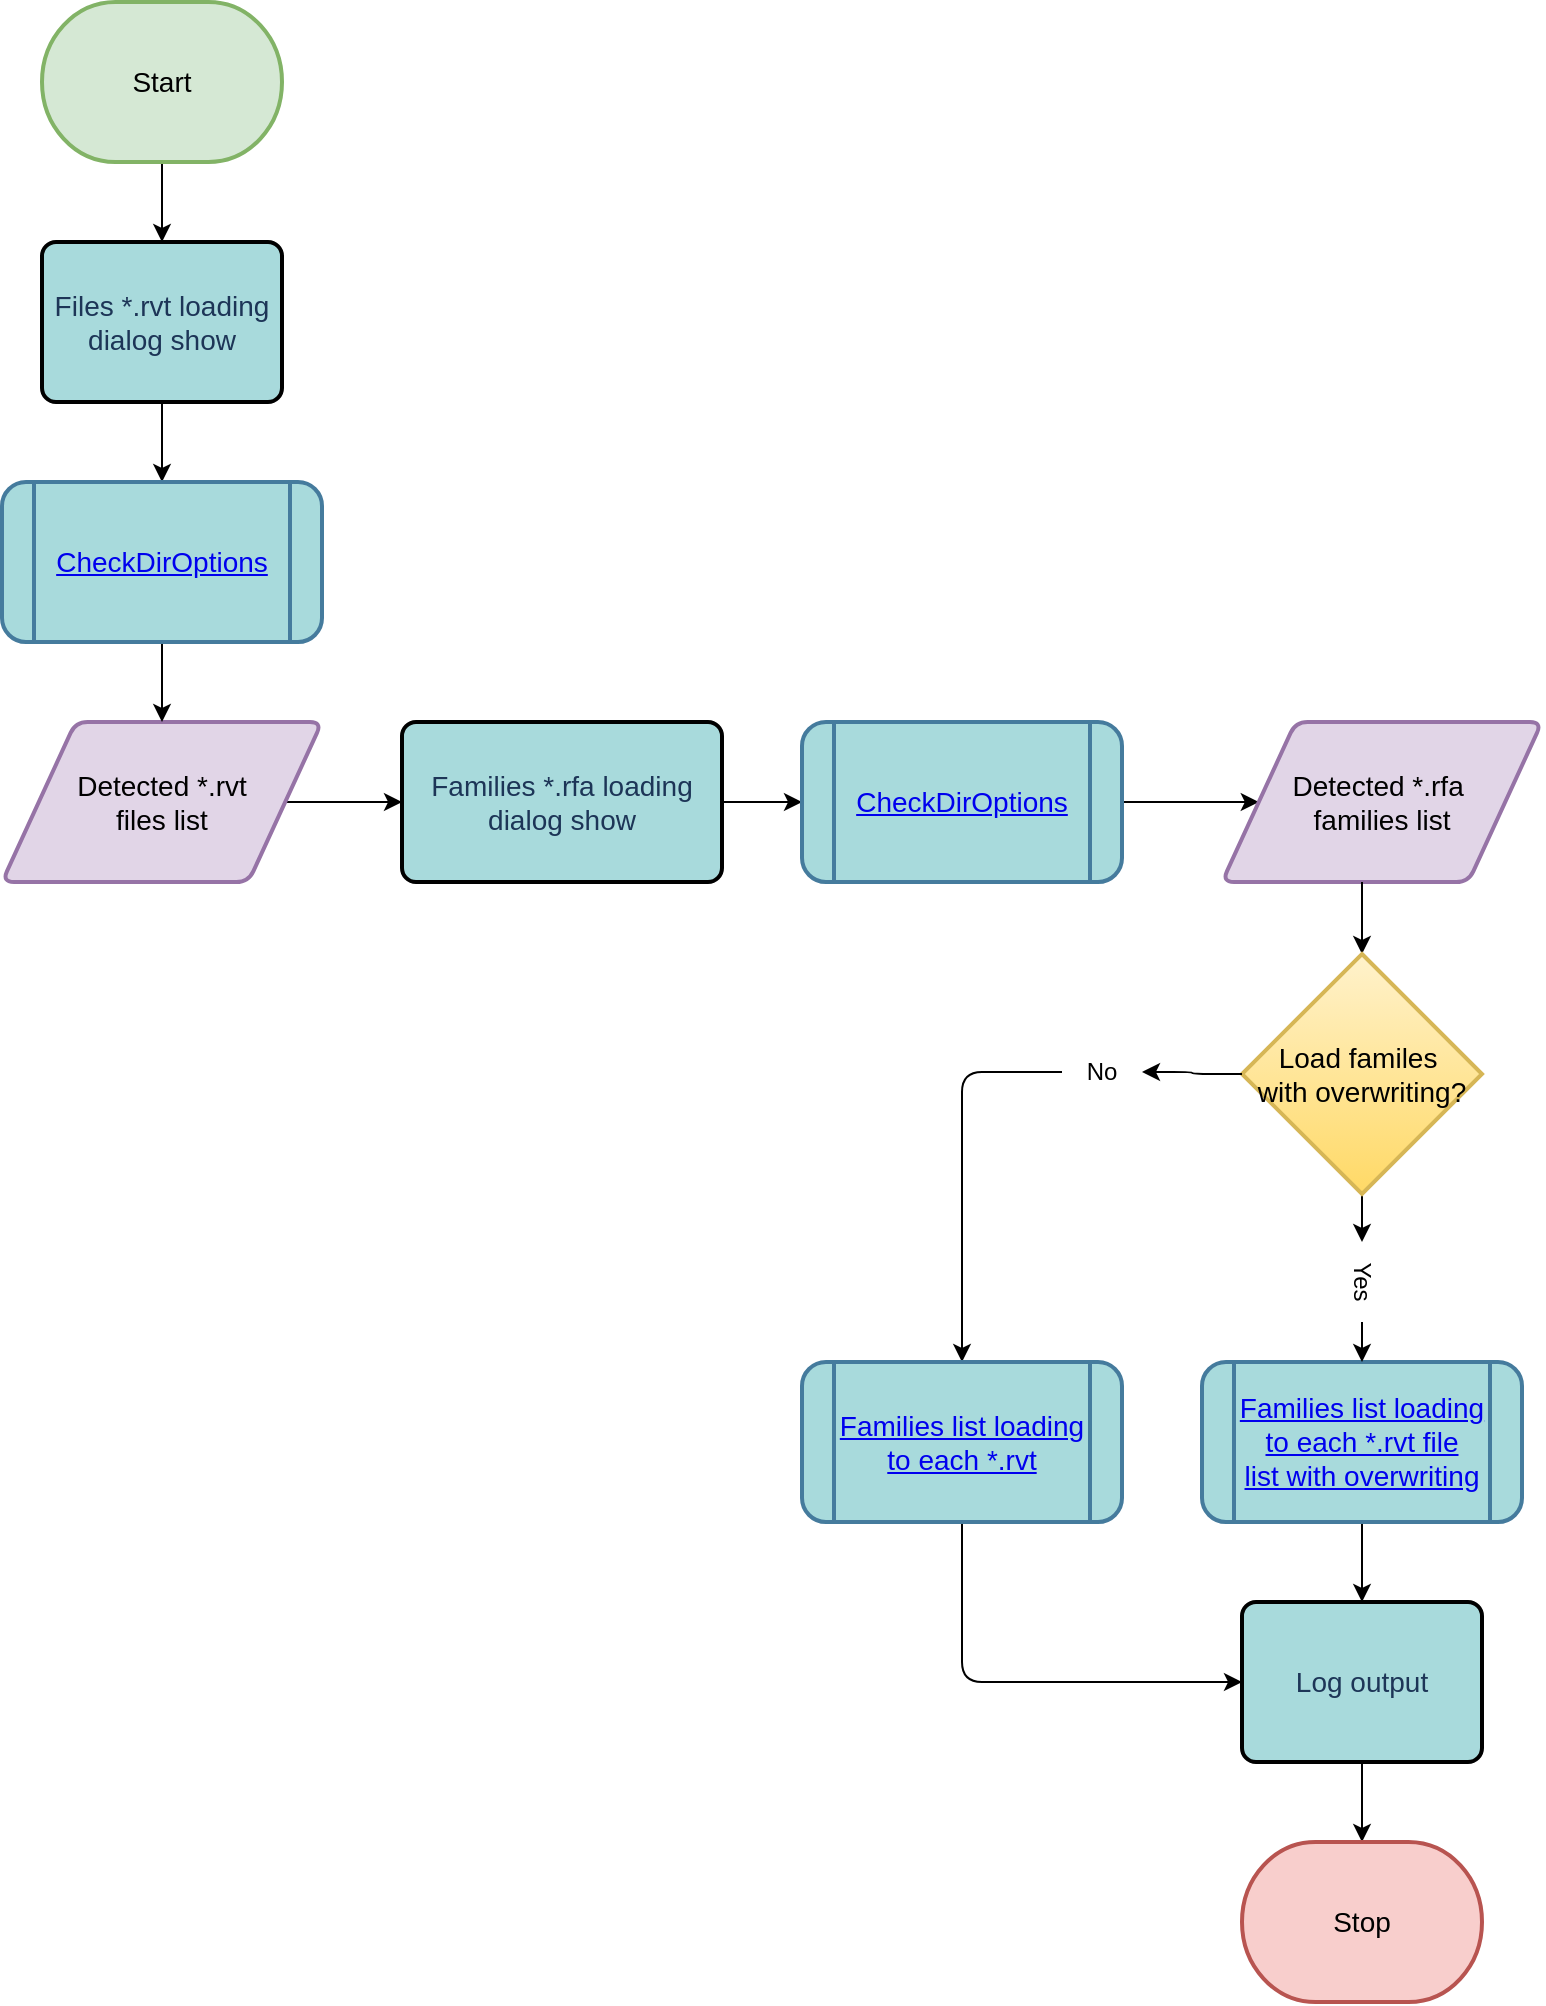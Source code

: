 <mxfile version="14.4.3" type="device" pages="4"><diagram id="sY2MeQAXjZEnWTrmGnyv" name="Main"><mxGraphModel dx="2062" dy="1183" grid="1" gridSize="10" guides="1" tooltips="1" connect="1" arrows="1" fold="1" page="1" pageScale="1" pageWidth="827" pageHeight="1169" math="0" shadow="0"><root><mxCell id="jZx7n9jJyo9aCvmUizNF-0"/><mxCell id="jZx7n9jJyo9aCvmUizNF-1" parent="jZx7n9jJyo9aCvmUizNF-0"/><mxCell id="V4LFySc0LygXo9UOKtgc-7" style="edgeStyle=orthogonalEdgeStyle;curved=0;rounded=1;sketch=0;orthogonalLoop=1;jettySize=auto;html=1;entryX=0.5;entryY=0;entryDx=0;entryDy=0;" edge="1" parent="jZx7n9jJyo9aCvmUizNF-1" source="iTL51wD8viKilLhP3iqO-0" target="V4LFySc0LygXo9UOKtgc-6"><mxGeometry relative="1" as="geometry"/></mxCell><mxCell id="iTL51wD8viKilLhP3iqO-0" value="&lt;span style=&quot;color: rgb(0, 0, 0); font-size: 14px;&quot;&gt;Start&lt;/span&gt;" style="strokeWidth=2;html=1;shape=mxgraph.flowchart.terminator;whiteSpace=wrap;rounded=1;fillColor=#d5e8d4;fontSize=14;strokeColor=#82b366;" vertex="1" parent="jZx7n9jJyo9aCvmUizNF-1"><mxGeometry x="60" y="40" width="120" height="80" as="geometry"/></mxCell><mxCell id="V4LFySc0LygXo9UOKtgc-5" style="edgeStyle=orthogonalEdgeStyle;curved=0;rounded=1;sketch=0;orthogonalLoop=1;jettySize=auto;html=1;entryX=0;entryY=0.5;entryDx=0;entryDy=0;" edge="1" parent="jZx7n9jJyo9aCvmUizNF-1" source="V4LFySc0LygXo9UOKtgc-0" target="V4LFySc0LygXo9UOKtgc-4"><mxGeometry relative="1" as="geometry"/></mxCell><mxCell id="V4LFySc0LygXo9UOKtgc-0" value="&lt;font style=&quot;font-size: 14px&quot;&gt;Detected *.rvt &lt;br&gt;files list&lt;/font&gt;" style="shape=parallelogram;html=1;strokeWidth=2;perimeter=parallelogramPerimeter;whiteSpace=wrap;rounded=1;arcSize=12;size=0.23;sketch=0;fillColor=#e1d5e7;strokeColor=#9673a6;" vertex="1" parent="jZx7n9jJyo9aCvmUizNF-1"><mxGeometry x="40" y="400" width="160" height="80" as="geometry"/></mxCell><mxCell id="whR9uqAF9SG4xVTtjj_v-3" style="edgeStyle=orthogonalEdgeStyle;curved=0;rounded=1;sketch=0;orthogonalLoop=1;jettySize=auto;html=1;" edge="1" parent="jZx7n9jJyo9aCvmUizNF-1" source="V4LFySc0LygXo9UOKtgc-4" target="whR9uqAF9SG4xVTtjj_v-2"><mxGeometry relative="1" as="geometry"/></mxCell><mxCell id="V4LFySc0LygXo9UOKtgc-4" value="Families *.rfa loading dialog show" style="rounded=1;whiteSpace=wrap;html=1;absoluteArcSize=1;arcSize=14;strokeWidth=2;fillColor=#A8DADC;fontSize=14;fontColor=#1D3557;" vertex="1" parent="jZx7n9jJyo9aCvmUizNF-1"><mxGeometry x="240" y="400" width="160" height="80" as="geometry"/></mxCell><mxCell id="whR9uqAF9SG4xVTtjj_v-1" style="edgeStyle=orthogonalEdgeStyle;curved=0;rounded=1;sketch=0;orthogonalLoop=1;jettySize=auto;html=1;entryX=0.5;entryY=0;entryDx=0;entryDy=0;" edge="1" parent="jZx7n9jJyo9aCvmUizNF-1" source="V4LFySc0LygXo9UOKtgc-6" target="JPe_Yz9M-wpSnEGhbfhy-0"><mxGeometry relative="1" as="geometry"/></mxCell><mxCell id="V4LFySc0LygXo9UOKtgc-6" value="Files *.rvt loading dialog show" style="rounded=1;whiteSpace=wrap;html=1;absoluteArcSize=1;arcSize=14;strokeWidth=2;fillColor=#A8DADC;fontSize=14;fontColor=#1D3557;" vertex="1" parent="jZx7n9jJyo9aCvmUizNF-1"><mxGeometry x="60" y="160" width="120" height="80" as="geometry"/></mxCell><mxCell id="whR9uqAF9SG4xVTtjj_v-0" style="edgeStyle=orthogonalEdgeStyle;curved=0;rounded=1;sketch=0;orthogonalLoop=1;jettySize=auto;html=1;entryX=0.5;entryY=0;entryDx=0;entryDy=0;" edge="1" parent="jZx7n9jJyo9aCvmUizNF-1" source="JPe_Yz9M-wpSnEGhbfhy-0" target="V4LFySc0LygXo9UOKtgc-0"><mxGeometry relative="1" as="geometry"><mxPoint x="540" y="80" as="targetPoint"/></mxGeometry></mxCell><UserObject label="&lt;font color=&quot;#000000&quot;&gt;&lt;span style=&quot;font-size: 14px&quot;&gt;&lt;a href=&quot;data:page/id,voR2gETvoJ9bcuBpKMLL&quot;&gt;CheckDirOptions&lt;/a&gt;&lt;/span&gt;&lt;br&gt;&lt;/font&gt;" id="JPe_Yz9M-wpSnEGhbfhy-0"><mxCell style="shape=process;whiteSpace=wrap;html=1;backgroundOutline=1;rounded=1;sketch=0;strokeColor=#457B9D;fillColor=#A8DADC;fontColor=#1D3557;strokeWidth=2;dropTarget=0;" vertex="1" parent="jZx7n9jJyo9aCvmUizNF-1"><mxGeometry x="40" y="280" width="160" height="80" as="geometry"/></mxCell></UserObject><mxCell id="YuR8tmBQNrzpwSmlPbEp-2" style="edgeStyle=orthogonalEdgeStyle;curved=0;rounded=1;sketch=0;orthogonalLoop=1;jettySize=auto;html=1;startArrow=none;startFill=0;endArrow=classic;endFill=1;" edge="1" parent="jZx7n9jJyo9aCvmUizNF-1" source="whR9uqAF9SG4xVTtjj_v-2" target="whR9uqAF9SG4xVTtjj_v-4"><mxGeometry relative="1" as="geometry"/></mxCell><UserObject label="&lt;font color=&quot;#000000&quot;&gt;&lt;span style=&quot;font-size: 14px&quot;&gt;&lt;a href=&quot;null&quot;&gt;CheckDirOptions&lt;/a&gt;&lt;/span&gt;&lt;br&gt;&lt;/font&gt;" id="whR9uqAF9SG4xVTtjj_v-2"><mxCell style="shape=process;whiteSpace=wrap;html=1;backgroundOutline=1;rounded=1;sketch=0;strokeColor=#457B9D;fillColor=#A8DADC;fontColor=#1D3557;strokeWidth=2;dropTarget=0;" vertex="1" parent="jZx7n9jJyo9aCvmUizNF-1"><mxGeometry x="440" y="400" width="160" height="80" as="geometry"/></mxCell></UserObject><mxCell id="whR9uqAF9SG4xVTtjj_v-4" value="&lt;font style=&quot;font-size: 14px&quot;&gt;Detected *.rfa&amp;nbsp;&lt;br&gt;families list&lt;/font&gt;" style="shape=parallelogram;html=1;strokeWidth=2;perimeter=parallelogramPerimeter;whiteSpace=wrap;rounded=1;arcSize=12;size=0.23;sketch=0;fillColor=#e1d5e7;strokeColor=#9673a6;" vertex="1" parent="jZx7n9jJyo9aCvmUizNF-1"><mxGeometry x="650" y="400" width="160" height="80" as="geometry"/></mxCell><mxCell id="YuR8tmBQNrzpwSmlPbEp-4" style="edgeStyle=orthogonalEdgeStyle;curved=0;rounded=1;sketch=0;orthogonalLoop=1;jettySize=auto;html=1;startArrow=none;startFill=0;endArrow=classic;endFill=1;" edge="1" parent="jZx7n9jJyo9aCvmUizNF-1" source="vtVkhFnnI3GxU6o9aJ6A-0" target="S0HIsSznIdCGETO7Krrx-0"><mxGeometry relative="1" as="geometry"/></mxCell><UserObject label="&lt;font color=&quot;#000000&quot;&gt;&lt;span style=&quot;font-size: 14px&quot;&gt;&lt;a href=&quot;data:page/id,d-kziBDKN950U5fJRBu3&quot;&gt;Families list loading to each *.rvt file list&amp;nbsp;with overwriting&lt;/a&gt;&lt;/span&gt;&lt;br&gt;&lt;/font&gt;" id="vtVkhFnnI3GxU6o9aJ6A-0"><mxCell style="shape=process;whiteSpace=wrap;html=1;backgroundOutline=1;rounded=1;sketch=0;strokeColor=#457B9D;fillColor=#A8DADC;fontColor=#1D3557;strokeWidth=2;dropTarget=0;" vertex="1" parent="jZx7n9jJyo9aCvmUizNF-1"><mxGeometry x="640" y="720" width="160" height="80" as="geometry"/></mxCell></UserObject><mxCell id="YuR8tmBQNrzpwSmlPbEp-5" style="edgeStyle=orthogonalEdgeStyle;curved=0;rounded=1;sketch=0;orthogonalLoop=1;jettySize=auto;html=1;entryX=0.5;entryY=0;entryDx=0;entryDy=0;entryPerimeter=0;startArrow=none;startFill=0;endArrow=classic;endFill=1;" edge="1" parent="jZx7n9jJyo9aCvmUizNF-1" source="S0HIsSznIdCGETO7Krrx-0" target="YuR8tmBQNrzpwSmlPbEp-0"><mxGeometry relative="1" as="geometry"/></mxCell><mxCell id="S0HIsSznIdCGETO7Krrx-0" value="Log output" style="rounded=1;whiteSpace=wrap;html=1;absoluteArcSize=1;arcSize=14;strokeWidth=2;fillColor=#A8DADC;fontSize=14;fontColor=#1D3557;" vertex="1" parent="jZx7n9jJyo9aCvmUizNF-1"><mxGeometry x="660" y="840" width="120" height="80" as="geometry"/></mxCell><mxCell id="YuR8tmBQNrzpwSmlPbEp-0" value="&lt;span style=&quot;color: rgb(0, 0, 0); font-size: 14px;&quot;&gt;Stop&lt;/span&gt;" style="strokeWidth=2;html=1;shape=mxgraph.flowchart.terminator;whiteSpace=wrap;rounded=1;fillColor=#f8cecc;fontSize=14;strokeColor=#b85450;" vertex="1" parent="jZx7n9jJyo9aCvmUizNF-1"><mxGeometry x="660" y="960" width="120" height="80" as="geometry"/></mxCell><mxCell id="z5o0RK0tV4lpUQ8MYQmJ-0" style="edgeStyle=orthogonalEdgeStyle;curved=0;rounded=1;sketch=0;orthogonalLoop=1;jettySize=auto;html=1;startArrow=classic;startFill=1;endArrow=none;endFill=0;" edge="1" parent="jZx7n9jJyo9aCvmUizNF-1" source="z5o0RK0tV4lpUQ8MYQmJ-1"><mxGeometry relative="1" as="geometry"><mxPoint x="720" y="480" as="targetPoint"/></mxGeometry></mxCell><mxCell id="Sy4YtD6R7u5ImlKBbefS-3" style="edgeStyle=orthogonalEdgeStyle;curved=0;rounded=1;sketch=0;orthogonalLoop=1;jettySize=auto;html=1;startArrow=none;startFill=0;endArrow=classic;endFill=1;" edge="1" parent="jZx7n9jJyo9aCvmUizNF-1" source="z5o0RK0tV4lpUQ8MYQmJ-1" target="Sy4YtD6R7u5ImlKBbefS-1"><mxGeometry relative="1" as="geometry"/></mxCell><mxCell id="Sy4YtD6R7u5ImlKBbefS-7" style="edgeStyle=orthogonalEdgeStyle;curved=0;rounded=1;sketch=0;orthogonalLoop=1;jettySize=auto;html=1;startArrow=none;startFill=0;endArrow=classic;endFill=1;" edge="1" parent="jZx7n9jJyo9aCvmUizNF-1" source="Sy4YtD6R7u5ImlKBbefS-8" target="Sy4YtD6R7u5ImlKBbefS-5"><mxGeometry relative="1" as="geometry"><mxPoint x="520" y="630" as="targetPoint"/><Array as="points"><mxPoint x="520" y="575"/></Array></mxGeometry></mxCell><mxCell id="z5o0RK0tV4lpUQ8MYQmJ-1" value="Load familes&amp;nbsp;&lt;br&gt;with overwriting?" style="strokeWidth=2;html=1;shape=mxgraph.flowchart.decision;whiteSpace=wrap;rounded=1;fillColor=#fff2cc;fontSize=14;strokeColor=#d6b656;gradientColor=#ffd966;" vertex="1" parent="jZx7n9jJyo9aCvmUizNF-1"><mxGeometry x="660" y="516" width="120" height="120" as="geometry"/></mxCell><mxCell id="Sy4YtD6R7u5ImlKBbefS-4" style="edgeStyle=orthogonalEdgeStyle;curved=0;rounded=1;sketch=0;orthogonalLoop=1;jettySize=auto;html=1;entryX=0.5;entryY=0;entryDx=0;entryDy=0;startArrow=none;startFill=0;endArrow=classic;endFill=1;" edge="1" parent="jZx7n9jJyo9aCvmUizNF-1" source="Sy4YtD6R7u5ImlKBbefS-1" target="vtVkhFnnI3GxU6o9aJ6A-0"><mxGeometry relative="1" as="geometry"/></mxCell><mxCell id="Sy4YtD6R7u5ImlKBbefS-1" value="Yes" style="text;html=1;strokeColor=none;fillColor=none;align=center;verticalAlign=middle;whiteSpace=wrap;rounded=0;sketch=0;rotation=90;" vertex="1" parent="jZx7n9jJyo9aCvmUizNF-1"><mxGeometry x="700" y="670" width="40" height="20" as="geometry"/></mxCell><mxCell id="Sy4YtD6R7u5ImlKBbefS-10" style="edgeStyle=orthogonalEdgeStyle;curved=0;rounded=1;sketch=0;orthogonalLoop=1;jettySize=auto;html=1;entryX=0;entryY=0.5;entryDx=0;entryDy=0;startArrow=none;startFill=0;endArrow=classic;endFill=1;" edge="1" parent="jZx7n9jJyo9aCvmUizNF-1" source="Sy4YtD6R7u5ImlKBbefS-5" target="S0HIsSznIdCGETO7Krrx-0"><mxGeometry relative="1" as="geometry"><Array as="points"><mxPoint x="520" y="880"/></Array></mxGeometry></mxCell><UserObject label="&lt;font color=&quot;#000000&quot;&gt;&lt;font style=&quot;font-size: 14px&quot;&gt;&lt;a href=&quot;data:page/id,t_2KgXsN92bPLsUk7FSS&quot;&gt;Families list loading to each *.rvt&lt;/a&gt;&lt;/font&gt;&lt;br&gt;&lt;/font&gt;" id="Sy4YtD6R7u5ImlKBbefS-5"><mxCell style="shape=process;whiteSpace=wrap;html=1;backgroundOutline=1;rounded=1;sketch=0;strokeColor=#457B9D;fillColor=#A8DADC;fontColor=#1D3557;strokeWidth=2;dropTarget=0;" vertex="1" parent="jZx7n9jJyo9aCvmUizNF-1"><mxGeometry x="440" y="720" width="160" height="80" as="geometry"/></mxCell></UserObject><mxCell id="Sy4YtD6R7u5ImlKBbefS-8" value="No" style="text;html=1;strokeColor=none;fillColor=none;align=center;verticalAlign=middle;whiteSpace=wrap;rounded=0;sketch=0;rotation=0;" vertex="1" parent="jZx7n9jJyo9aCvmUizNF-1"><mxGeometry x="570" y="565" width="40" height="20" as="geometry"/></mxCell><mxCell id="Sy4YtD6R7u5ImlKBbefS-9" style="edgeStyle=orthogonalEdgeStyle;curved=0;rounded=1;sketch=0;orthogonalLoop=1;jettySize=auto;html=1;startArrow=none;startFill=0;endArrow=classic;endFill=1;" edge="1" parent="jZx7n9jJyo9aCvmUizNF-1" source="z5o0RK0tV4lpUQ8MYQmJ-1" target="Sy4YtD6R7u5ImlKBbefS-8"><mxGeometry relative="1" as="geometry"><mxPoint x="520" y="720" as="targetPoint"/><mxPoint x="660" y="576" as="sourcePoint"/></mxGeometry></mxCell></root></mxGraphModel></diagram><diagram id="voR2gETvoJ9bcuBpKMLL" name="CheckDirOptions"><mxGraphModel dx="2062" dy="1183" grid="1" gridSize="10" guides="1" tooltips="1" connect="1" arrows="1" fold="1" page="1" pageScale="1" pageWidth="827" pageHeight="1169" math="0" shadow="0"><root><mxCell id="iZ8S4zdZx_yIjzjeVn_2-0"/><mxCell id="iZ8S4zdZx_yIjzjeVn_2-1" parent="iZ8S4zdZx_yIjzjeVn_2-0"/><mxCell id="ttIylFS0D8xCO62FsROf-0" style="edgeStyle=orthogonalEdgeStyle;curved=0;rounded=1;sketch=0;orthogonalLoop=1;jettySize=auto;html=1;entryX=0;entryY=0.5;entryDx=0;entryDy=0;entryPerimeter=0;" edge="1" parent="iZ8S4zdZx_yIjzjeVn_2-1" source="ttIylFS0D8xCO62FsROf-1" target="ttIylFS0D8xCO62FsROf-3"><mxGeometry relative="1" as="geometry"/></mxCell><mxCell id="ttIylFS0D8xCO62FsROf-1" value="Select directory &lt;br&gt;for files" style="rounded=1;whiteSpace=wrap;html=1;absoluteArcSize=1;arcSize=14;strokeWidth=2;fillColor=#A8DADC;fontSize=14;fontColor=#1D3557;" vertex="1" parent="iZ8S4zdZx_yIjzjeVn_2-1"><mxGeometry x="280" y="120" width="120" height="80" as="geometry"/></mxCell><mxCell id="ttIylFS0D8xCO62FsROf-2" style="edgeStyle=orthogonalEdgeStyle;curved=0;rounded=1;sketch=0;orthogonalLoop=1;jettySize=auto;html=1;" edge="1" parent="iZ8S4zdZx_yIjzjeVn_2-1" source="ttIylFS0D8xCO62FsROf-3" target="ttIylFS0D8xCO62FsROf-21"><mxGeometry relative="1" as="geometry"><Array as="points"><mxPoint x="490" y="240"/><mxPoint x="526" y="240"/></Array></mxGeometry></mxCell><mxCell id="ttIylFS0D8xCO62FsROf-3" value="Check&lt;br&gt;subdirectories?" style="strokeWidth=2;html=1;shape=mxgraph.flowchart.decision;whiteSpace=wrap;rounded=1;fillColor=#fff2cc;fontSize=14;strokeColor=#d6b656;gradientColor=#ffd966;" vertex="1" parent="iZ8S4zdZx_yIjzjeVn_2-1"><mxGeometry x="440" y="110" width="100.49" height="100" as="geometry"/></mxCell><mxCell id="ttIylFS0D8xCO62FsROf-4" value="Check&lt;br&gt;option" style="strokeWidth=2;html=1;shape=mxgraph.flowchart.decision;whiteSpace=wrap;rounded=1;fillColor=#fff2cc;fontSize=14;strokeColor=#d6b656;gradientColor=#ffd966;" vertex="1" parent="iZ8S4zdZx_yIjzjeVn_2-1"><mxGeometry x="80" y="200" width="100.49" height="100" as="geometry"/></mxCell><mxCell id="ttIylFS0D8xCO62FsROf-5" style="edgeStyle=orthogonalEdgeStyle;curved=0;rounded=1;sketch=0;orthogonalLoop=1;jettySize=auto;html=1;entryX=0;entryY=0.5;entryDx=0;entryDy=0;" edge="1" parent="iZ8S4zdZx_yIjzjeVn_2-1" source="ttIylFS0D8xCO62FsROf-6" target="ttIylFS0D8xCO62FsROf-1"><mxGeometry relative="1" as="geometry"/></mxCell><mxCell id="ttIylFS0D8xCO62FsROf-6" value="The whole dir" style="text;html=1;align=center;verticalAlign=middle;resizable=0;points=[];autosize=1;fontSize=14;fontColor=#1D3557;" vertex="1" parent="iZ8S4zdZx_yIjzjeVn_2-1"><mxGeometry x="155" y="150" width="100" height="20" as="geometry"/></mxCell><mxCell id="ttIylFS0D8xCO62FsROf-7" style="edgeStyle=orthogonalEdgeStyle;curved=0;rounded=1;sketch=0;orthogonalLoop=1;jettySize=auto;html=1;" edge="1" parent="iZ8S4zdZx_yIjzjeVn_2-1" source="ttIylFS0D8xCO62FsROf-4" target="ttIylFS0D8xCO62FsROf-6"><mxGeometry relative="1" as="geometry"><mxPoint x="130.3" y="200" as="sourcePoint"/><mxPoint x="290" y="160" as="targetPoint"/><Array as="points"><mxPoint x="130" y="160"/></Array></mxGeometry></mxCell><mxCell id="ttIylFS0D8xCO62FsROf-8" style="edgeStyle=orthogonalEdgeStyle;curved=0;rounded=1;sketch=0;orthogonalLoop=1;jettySize=auto;html=1;entryX=0;entryY=0.5;entryDx=0;entryDy=0;" edge="1" parent="iZ8S4zdZx_yIjzjeVn_2-1" source="ttIylFS0D8xCO62FsROf-9" target="ttIylFS0D8xCO62FsROf-22"><mxGeometry relative="1" as="geometry"/></mxCell><mxCell id="ttIylFS0D8xCO62FsROf-9" value="Select files" style="rounded=1;whiteSpace=wrap;html=1;absoluteArcSize=1;arcSize=14;strokeWidth=2;fillColor=#A8DADC;fontSize=14;fontColor=#1D3557;" vertex="1" parent="iZ8S4zdZx_yIjzjeVn_2-1"><mxGeometry x="280" y="310" width="120" height="80" as="geometry"/></mxCell><mxCell id="ttIylFS0D8xCO62FsROf-10" style="edgeStyle=orthogonalEdgeStyle;curved=0;rounded=1;sketch=0;orthogonalLoop=1;jettySize=auto;html=1;" edge="1" parent="iZ8S4zdZx_yIjzjeVn_2-1" source="ttIylFS0D8xCO62FsROf-11" target="ttIylFS0D8xCO62FsROf-9"><mxGeometry relative="1" as="geometry"/></mxCell><mxCell id="ttIylFS0D8xCO62FsROf-11" value="Picked files" style="text;html=1;align=center;verticalAlign=middle;resizable=0;points=[];autosize=1;fontSize=14;fontColor=#1D3557;" vertex="1" parent="iZ8S4zdZx_yIjzjeVn_2-1"><mxGeometry x="160" y="340" width="90" height="20" as="geometry"/></mxCell><mxCell id="ttIylFS0D8xCO62FsROf-12" style="edgeStyle=orthogonalEdgeStyle;curved=0;rounded=1;sketch=0;orthogonalLoop=1;jettySize=auto;html=1;entryX=0;entryY=0.5;entryDx=0;entryDy=0;" edge="1" parent="iZ8S4zdZx_yIjzjeVn_2-1" source="ttIylFS0D8xCO62FsROf-4" target="ttIylFS0D8xCO62FsROf-11"><mxGeometry relative="1" as="geometry"><mxPoint x="130.3" y="300" as="sourcePoint"/><mxPoint x="280" y="350" as="targetPoint"/><Array as="points"/></mxGeometry></mxCell><mxCell id="NE8NCOal4xRdrJVW6c7H-1" style="edgeStyle=orthogonalEdgeStyle;curved=0;rounded=1;sketch=0;orthogonalLoop=1;jettySize=auto;html=1;" edge="1" parent="iZ8S4zdZx_yIjzjeVn_2-1" source="ttIylFS0D8xCO62FsROf-13"><mxGeometry relative="1" as="geometry"><mxPoint x="920" y="240" as="targetPoint"/></mxGeometry></mxCell><UserObject label="&lt;font color=&quot;#000000&quot;&gt;&lt;span style=&quot;font-size: 14px&quot;&gt;Get files&lt;/span&gt;&lt;br&gt;&lt;/font&gt;" id="ttIylFS0D8xCO62FsROf-13"><mxCell style="shape=process;whiteSpace=wrap;html=1;backgroundOutline=1;rounded=1;sketch=0;strokeColor=#457B9D;fillColor=#A8DADC;fontColor=#1D3557;strokeWidth=2;dropTarget=0;" vertex="1" parent="iZ8S4zdZx_yIjzjeVn_2-1"><mxGeometry x="580" y="40" width="120" height="80" as="geometry"/></mxCell></UserObject><mxCell id="ttIylFS0D8xCO62FsROf-14" style="edgeStyle=orthogonalEdgeStyle;curved=0;rounded=1;sketch=0;orthogonalLoop=1;jettySize=auto;html=1;" edge="1" parent="iZ8S4zdZx_yIjzjeVn_2-1" source="ttIylFS0D8xCO62FsROf-15" target="ttIylFS0D8xCO62FsROf-13"><mxGeometry relative="1" as="geometry"/></mxCell><mxCell id="ttIylFS0D8xCO62FsROf-15" value="No" style="text;html=1;align=center;verticalAlign=middle;resizable=0;points=[];autosize=1;fontSize=14;fontColor=#1D3557;" vertex="1" parent="iZ8S4zdZx_yIjzjeVn_2-1"><mxGeometry x="510.49" y="70" width="30" height="20" as="geometry"/></mxCell><mxCell id="ttIylFS0D8xCO62FsROf-16" style="edgeStyle=orthogonalEdgeStyle;curved=0;rounded=1;sketch=0;orthogonalLoop=1;jettySize=auto;html=1;entryX=0;entryY=0.5;entryDx=0;entryDy=0;" edge="1" parent="iZ8S4zdZx_yIjzjeVn_2-1" source="ttIylFS0D8xCO62FsROf-3" target="ttIylFS0D8xCO62FsROf-15"><mxGeometry relative="1" as="geometry"><mxPoint x="490.3" y="110" as="sourcePoint"/><mxPoint x="560" y="80" as="targetPoint"/><Array as="points"/></mxGeometry></mxCell><mxCell id="ttIylFS0D8xCO62FsROf-17" style="edgeStyle=orthogonalEdgeStyle;curved=0;rounded=1;sketch=0;orthogonalLoop=1;jettySize=auto;html=1;" edge="1" parent="iZ8S4zdZx_yIjzjeVn_2-1" source="ttIylFS0D8xCO62FsROf-18" target="ttIylFS0D8xCO62FsROf-19"><mxGeometry relative="1" as="geometry"/></mxCell><UserObject label="&lt;span style=&quot;color: rgb(0 , 0 , 0) ; font-size: 14px&quot;&gt;Get files&lt;/span&gt;&lt;font color=&quot;#000000&quot;&gt;&lt;br&gt;&lt;/font&gt;" id="ttIylFS0D8xCO62FsROf-18"><mxCell style="shape=process;whiteSpace=wrap;html=1;backgroundOutline=1;rounded=1;sketch=0;strokeColor=#457B9D;fillColor=#A8DADC;fontColor=#1D3557;strokeWidth=2;dropTarget=0;" vertex="1" parent="iZ8S4zdZx_yIjzjeVn_2-1"><mxGeometry x="587" y="200" width="120" height="80" as="geometry"/></mxCell></UserObject><mxCell id="NE8NCOal4xRdrJVW6c7H-0" style="edgeStyle=orthogonalEdgeStyle;curved=0;rounded=1;sketch=0;orthogonalLoop=1;jettySize=auto;html=1;" edge="1" parent="iZ8S4zdZx_yIjzjeVn_2-1" source="ttIylFS0D8xCO62FsROf-19"><mxGeometry relative="1" as="geometry"><mxPoint x="960" y="240" as="targetPoint"/></mxGeometry></mxCell><mxCell id="ttIylFS0D8xCO62FsROf-19" value="&lt;font color=&quot;#000000&quot;&gt;&lt;span style=&quot;font-size: 14px&quot;&gt;Subdirectories check&lt;/span&gt;&lt;br&gt;&lt;/font&gt;" style="shape=process;whiteSpace=wrap;html=1;backgroundOutline=1;rounded=1;sketch=0;strokeColor=#457B9D;fillColor=#A8DADC;fontColor=#1D3557;strokeWidth=2;" vertex="1" parent="iZ8S4zdZx_yIjzjeVn_2-1"><mxGeometry x="760" y="200" width="120" height="80" as="geometry"/></mxCell><mxCell id="ttIylFS0D8xCO62FsROf-20" style="edgeStyle=orthogonalEdgeStyle;curved=0;rounded=1;sketch=0;orthogonalLoop=1;jettySize=auto;html=1;entryX=0;entryY=0.5;entryDx=0;entryDy=0;" edge="1" parent="iZ8S4zdZx_yIjzjeVn_2-1" source="ttIylFS0D8xCO62FsROf-21" target="ttIylFS0D8xCO62FsROf-18"><mxGeometry relative="1" as="geometry"/></mxCell><mxCell id="ttIylFS0D8xCO62FsROf-21" value="Yes" style="text;html=1;align=center;verticalAlign=middle;resizable=0;points=[];autosize=1;fontSize=14;fontColor=#1D3557;" vertex="1" parent="iZ8S4zdZx_yIjzjeVn_2-1"><mxGeometry x="525" y="230" width="40" height="20" as="geometry"/></mxCell><mxCell id="NE8NCOal4xRdrJVW6c7H-2" style="edgeStyle=orthogonalEdgeStyle;curved=0;rounded=1;sketch=0;orthogonalLoop=1;jettySize=auto;html=1;" edge="1" parent="iZ8S4zdZx_yIjzjeVn_2-1" source="ttIylFS0D8xCO62FsROf-22"><mxGeometry relative="1" as="geometry"><mxPoint x="920" y="240" as="targetPoint"/></mxGeometry></mxCell><UserObject label="&lt;span style=&quot;color: rgb(0 , 0 , 0) ; font-size: 14px&quot;&gt;Get files&lt;/span&gt;&lt;font color=&quot;#000000&quot;&gt;&lt;br&gt;&lt;/font&gt;" id="ttIylFS0D8xCO62FsROf-22"><mxCell style="shape=process;whiteSpace=wrap;html=1;backgroundOutline=1;rounded=1;sketch=0;strokeColor=#457B9D;fillColor=#A8DADC;fontColor=#1D3557;strokeWidth=2;dropTarget=0;" vertex="1" parent="iZ8S4zdZx_yIjzjeVn_2-1"><mxGeometry x="440" y="310" width="120" height="80" as="geometry"/></mxCell></UserObject><mxCell id="ttIylFS0D8xCO62FsROf-23" style="edgeStyle=orthogonalEdgeStyle;curved=0;rounded=1;sketch=0;orthogonalLoop=1;jettySize=auto;html=1;entryX=0;entryY=0.5;entryDx=0;entryDy=0;entryPerimeter=0;" edge="1" parent="iZ8S4zdZx_yIjzjeVn_2-1" target="ttIylFS0D8xCO62FsROf-4"><mxGeometry relative="1" as="geometry"><mxPoint x="40" y="250" as="sourcePoint"/></mxGeometry></mxCell></root></mxGraphModel></diagram><diagram id="t_2KgXsN92bPLsUk7FSS" name="FamiliesLoad"><mxGraphModel dx="2062" dy="2352" grid="1" gridSize="10" guides="1" tooltips="1" connect="1" arrows="1" fold="1" page="1" pageScale="1" pageWidth="827" pageHeight="1169" math="0" shadow="0"><root><mxCell id="Xv0iXdx5aepJbpPgHmj1-0"/><mxCell id="Xv0iXdx5aepJbpPgHmj1-1" parent="Xv0iXdx5aepJbpPgHmj1-0"/><mxCell id="_bLzvcqxodIdkGPT3aae-1" style="edgeStyle=orthogonalEdgeStyle;curved=0;rounded=1;sketch=0;orthogonalLoop=1;jettySize=auto;html=1;startArrow=classic;startFill=1;endArrow=none;endFill=0;" edge="1" parent="Xv0iXdx5aepJbpPgHmj1-1" source="hkqmbjgy_uF0xSr9JiwI-0"><mxGeometry relative="1" as="geometry"><mxPoint x="359" y="-1120" as="targetPoint"/></mxGeometry></mxCell><mxCell id="_bLzvcqxodIdkGPT3aae-2" style="edgeStyle=orthogonalEdgeStyle;curved=0;rounded=1;sketch=0;orthogonalLoop=1;jettySize=auto;html=1;entryX=0.5;entryY=0;entryDx=0;entryDy=0;startArrow=none;startFill=0;endArrow=classic;endFill=1;" edge="1" parent="Xv0iXdx5aepJbpPgHmj1-1" source="hkqmbjgy_uF0xSr9JiwI-0" target="_bLzvcqxodIdkGPT3aae-0"><mxGeometry relative="1" as="geometry"/></mxCell><mxCell id="hkqmbjgy_uF0xSr9JiwI-0" value="&lt;b&gt;A&lt;/b&gt;&lt;br&gt;For each file path&lt;br&gt;in file list" style="strokeWidth=2;html=1;shape=mxgraph.flowchart.loop_limit;whiteSpace=wrap;rounded=1;fontSize=14;" vertex="1" parent="Xv0iXdx5aepJbpPgHmj1-1"><mxGeometry x="299" y="-1080" width="120" height="80" as="geometry"/></mxCell><mxCell id="yucdJopCW0Df6Yhh_iMX-11" style="edgeStyle=orthogonalEdgeStyle;curved=0;rounded=1;sketch=0;orthogonalLoop=1;jettySize=auto;html=1;startArrow=none;startFill=0;endArrow=classic;endFill=1;" edge="1" parent="Xv0iXdx5aepJbpPgHmj1-1" source="hkqmbjgy_uF0xSr9JiwI-1"><mxGeometry relative="1" as="geometry"><mxPoint x="359" y="-160" as="targetPoint"/></mxGeometry></mxCell><mxCell id="hkqmbjgy_uF0xSr9JiwI-1" value="&lt;b&gt;A&lt;/b&gt;" style="strokeWidth=2;html=1;shape=mxgraph.flowchart.loop_limit;whiteSpace=wrap;rounded=1;fontSize=14;direction=west;" vertex="1" parent="Xv0iXdx5aepJbpPgHmj1-1"><mxGeometry x="299" y="-240" width="120" height="40" as="geometry"/></mxCell><mxCell id="_bLzvcqxodIdkGPT3aae-6" style="edgeStyle=orthogonalEdgeStyle;curved=0;rounded=1;sketch=0;orthogonalLoop=1;jettySize=auto;html=1;startArrow=none;startFill=0;endArrow=classic;endFill=1;entryX=0.5;entryY=0;entryDx=0;entryDy=0;entryPerimeter=0;" edge="1" parent="Xv0iXdx5aepJbpPgHmj1-1" source="_bLzvcqxodIdkGPT3aae-0" target="BOuwojGnV_79iICG38rE-1"><mxGeometry relative="1" as="geometry"/></mxCell><mxCell id="_bLzvcqxodIdkGPT3aae-0" value="Open file in Revit" style="rounded=1;whiteSpace=wrap;html=1;absoluteArcSize=1;arcSize=14;strokeWidth=2;fillColor=#A8DADC;fontSize=14;fontColor=#1D3557;" vertex="1" parent="Xv0iXdx5aepJbpPgHmj1-1"><mxGeometry x="299" y="-960" width="120" height="80" as="geometry"/></mxCell><mxCell id="yucdJopCW0Df6Yhh_iMX-9" style="edgeStyle=orthogonalEdgeStyle;curved=0;rounded=1;sketch=0;orthogonalLoop=1;jettySize=auto;html=1;entryX=0.5;entryY=1;entryDx=0;entryDy=0;entryPerimeter=0;startArrow=none;startFill=0;endArrow=classic;endFill=1;" edge="1" parent="Xv0iXdx5aepJbpPgHmj1-1" source="_bLzvcqxodIdkGPT3aae-4" target="BOuwojGnV_79iICG38rE-5"><mxGeometry relative="1" as="geometry"/></mxCell><mxCell id="_bLzvcqxodIdkGPT3aae-4" value="Load family" style="rounded=1;whiteSpace=wrap;html=1;absoluteArcSize=1;arcSize=14;strokeWidth=2;fillColor=#A8DADC;fontSize=14;fontColor=#1D3557;" vertex="1" parent="Xv0iXdx5aepJbpPgHmj1-1"><mxGeometry x="299" y="-560" width="120" height="80" as="geometry"/></mxCell><mxCell id="_bLzvcqxodIdkGPT3aae-8" style="edgeStyle=orthogonalEdgeStyle;curved=0;rounded=1;sketch=0;orthogonalLoop=1;jettySize=auto;html=1;entryX=0.5;entryY=1;entryDx=0;entryDy=0;entryPerimeter=0;startArrow=none;startFill=0;endArrow=classic;endFill=1;" edge="1" parent="Xv0iXdx5aepJbpPgHmj1-1" source="_bLzvcqxodIdkGPT3aae-5" target="hkqmbjgy_uF0xSr9JiwI-1"><mxGeometry relative="1" as="geometry"/></mxCell><mxCell id="_bLzvcqxodIdkGPT3aae-5" value="Save and &lt;br&gt;close a file" style="rounded=1;whiteSpace=wrap;html=1;absoluteArcSize=1;arcSize=14;strokeWidth=2;fillColor=#A8DADC;fontSize=14;fontColor=#1D3557;" vertex="1" parent="Xv0iXdx5aepJbpPgHmj1-1"><mxGeometry x="299" y="-360" width="120" height="80" as="geometry"/></mxCell><mxCell id="BOuwojGnV_79iICG38rE-1" value="Family exist in file?" style="strokeWidth=2;html=1;shape=mxgraph.flowchart.decision;whiteSpace=wrap;rounded=1;fillColor=#fff2cc;fontSize=14;strokeColor=#d6b656;gradientColor=#ffd966;" vertex="1" parent="Xv0iXdx5aepJbpPgHmj1-1"><mxGeometry x="319" y="-720" width="80" height="80" as="geometry"/></mxCell><mxCell id="BOuwojGnV_79iICG38rE-4" value="&lt;b&gt;B&lt;/b&gt;&lt;br&gt;For each family path in list" style="strokeWidth=2;html=1;shape=mxgraph.flowchart.loop_limit;whiteSpace=wrap;rounded=1;fontSize=14;" vertex="1" parent="Xv0iXdx5aepJbpPgHmj1-1"><mxGeometry x="299" y="-840" width="120" height="80" as="geometry"/></mxCell><mxCell id="yucdJopCW0Df6Yhh_iMX-10" style="edgeStyle=orthogonalEdgeStyle;curved=0;rounded=1;sketch=0;orthogonalLoop=1;jettySize=auto;html=1;startArrow=none;startFill=0;endArrow=classic;endFill=1;" edge="1" parent="Xv0iXdx5aepJbpPgHmj1-1" source="BOuwojGnV_79iICG38rE-5" target="_bLzvcqxodIdkGPT3aae-5"><mxGeometry relative="1" as="geometry"/></mxCell><mxCell id="BOuwojGnV_79iICG38rE-5" value="&lt;b&gt;B&lt;/b&gt;" style="strokeWidth=2;html=1;shape=mxgraph.flowchart.loop_limit;whiteSpace=wrap;rounded=1;fontSize=14;direction=west;" vertex="1" parent="Xv0iXdx5aepJbpPgHmj1-1"><mxGeometry x="299" y="-440" width="120" height="40" as="geometry"/></mxCell><mxCell id="yucdJopCW0Df6Yhh_iMX-8" style="edgeStyle=orthogonalEdgeStyle;curved=0;rounded=1;sketch=0;orthogonalLoop=1;jettySize=auto;html=1;entryX=0.5;entryY=0;entryDx=0;entryDy=0;startArrow=none;startFill=0;endArrow=classic;endFill=1;" edge="1" parent="Xv0iXdx5aepJbpPgHmj1-1" source="yucdJopCW0Df6Yhh_iMX-0" target="_bLzvcqxodIdkGPT3aae-4"><mxGeometry relative="1" as="geometry"/></mxCell><mxCell id="yucdJopCW0Df6Yhh_iMX-0" value="No" style="text;html=1;align=center;verticalAlign=middle;resizable=0;points=[];autosize=1;fontSize=14;fontColor=#1D3557;" vertex="1" parent="Xv0iXdx5aepJbpPgHmj1-1"><mxGeometry x="344" y="-610" width="30" height="20" as="geometry"/></mxCell><mxCell id="yucdJopCW0Df6Yhh_iMX-1" style="edgeStyle=orthogonalEdgeStyle;curved=0;rounded=1;sketch=0;orthogonalLoop=1;jettySize=auto;html=1;startArrow=none;startFill=0;endArrow=classic;endFill=1;" edge="1" parent="Xv0iXdx5aepJbpPgHmj1-1" source="BOuwojGnV_79iICG38rE-1" target="yucdJopCW0Df6Yhh_iMX-0"><mxGeometry relative="1" as="geometry"><mxPoint x="399" y="-680" as="sourcePoint"/><mxPoint x="459" y="-640" as="targetPoint"/><Array as="points"/></mxGeometry></mxCell><mxCell id="yucdJopCW0Df6Yhh_iMX-7" style="edgeStyle=orthogonalEdgeStyle;curved=0;rounded=1;sketch=0;orthogonalLoop=1;jettySize=auto;html=1;entryX=0;entryY=0.5;entryDx=0;entryDy=0;entryPerimeter=0;startArrow=none;startFill=0;endArrow=classic;endFill=1;" edge="1" parent="Xv0iXdx5aepJbpPgHmj1-1" source="yucdJopCW0Df6Yhh_iMX-2" target="BOuwojGnV_79iICG38rE-4"><mxGeometry relative="1" as="geometry"><Array as="points"><mxPoint x="260" y="-800"/></Array></mxGeometry></mxCell><mxCell id="yucdJopCW0Df6Yhh_iMX-2" value="Yes" style="text;html=1;align=center;verticalAlign=middle;resizable=0;points=[];autosize=1;fontSize=14;fontColor=#1D3557;rotation=270;" vertex="1" parent="Xv0iXdx5aepJbpPgHmj1-1"><mxGeometry x="240" y="-744" width="40" height="20" as="geometry"/></mxCell><mxCell id="yucdJopCW0Df6Yhh_iMX-5" style="edgeStyle=orthogonalEdgeStyle;curved=0;rounded=1;sketch=0;orthogonalLoop=1;jettySize=auto;html=1;entryX=0;entryY=0.5;entryDx=0;entryDy=0;entryPerimeter=0;startArrow=none;startFill=0;endArrow=classic;endFill=1;" edge="1" parent="Xv0iXdx5aepJbpPgHmj1-1" source="BOuwojGnV_79iICG38rE-1" target="yucdJopCW0Df6Yhh_iMX-2"><mxGeometry relative="1" as="geometry"><mxPoint x="319" y="-680" as="sourcePoint"/><mxPoint x="299" y="-800" as="targetPoint"/><Array as="points"/></mxGeometry></mxCell></root></mxGraphModel></diagram><diagram name="FamiliesLoadOverwrite" id="d-kziBDKN950U5fJRBu3"><mxGraphModel dx="2062" dy="2352" grid="1" gridSize="10" guides="1" tooltips="1" connect="1" arrows="1" fold="1" page="1" pageScale="1" pageWidth="827" pageHeight="1169" math="0" shadow="0"><root><mxCell id="wEtf0r1kep0QXB9mNB4J-0"/><mxCell id="wEtf0r1kep0QXB9mNB4J-1" parent="wEtf0r1kep0QXB9mNB4J-0"/><mxCell id="wEtf0r1kep0QXB9mNB4J-2" style="edgeStyle=orthogonalEdgeStyle;curved=0;rounded=1;sketch=0;orthogonalLoop=1;jettySize=auto;html=1;startArrow=classic;startFill=1;endArrow=none;endFill=0;" edge="1" parent="wEtf0r1kep0QXB9mNB4J-1" source="wEtf0r1kep0QXB9mNB4J-4"><mxGeometry relative="1" as="geometry"><mxPoint x="359" y="-1120" as="targetPoint"/></mxGeometry></mxCell><mxCell id="wEtf0r1kep0QXB9mNB4J-3" style="edgeStyle=orthogonalEdgeStyle;curved=0;rounded=1;sketch=0;orthogonalLoop=1;jettySize=auto;html=1;entryX=0.5;entryY=0;entryDx=0;entryDy=0;startArrow=none;startFill=0;endArrow=classic;endFill=1;" edge="1" parent="wEtf0r1kep0QXB9mNB4J-1" source="wEtf0r1kep0QXB9mNB4J-4" target="wEtf0r1kep0QXB9mNB4J-8"><mxGeometry relative="1" as="geometry"/></mxCell><mxCell id="wEtf0r1kep0QXB9mNB4J-4" value="&lt;b&gt;A&lt;/b&gt;&lt;br&gt;For each file path&lt;br&gt;in file list" style="strokeWidth=2;html=1;shape=mxgraph.flowchart.loop_limit;whiteSpace=wrap;rounded=1;fontSize=14;" vertex="1" parent="wEtf0r1kep0QXB9mNB4J-1"><mxGeometry x="299" y="-1080" width="120" height="80" as="geometry"/></mxCell><mxCell id="wEtf0r1kep0QXB9mNB4J-5" style="edgeStyle=orthogonalEdgeStyle;curved=0;rounded=1;sketch=0;orthogonalLoop=1;jettySize=auto;html=1;startArrow=none;startFill=0;endArrow=classic;endFill=1;" edge="1" parent="wEtf0r1kep0QXB9mNB4J-1" source="wEtf0r1kep0QXB9mNB4J-6"><mxGeometry relative="1" as="geometry"><mxPoint x="359" y="-320" as="targetPoint"/></mxGeometry></mxCell><mxCell id="wEtf0r1kep0QXB9mNB4J-6" value="&lt;b&gt;A&lt;/b&gt;" style="strokeWidth=2;html=1;shape=mxgraph.flowchart.loop_limit;whiteSpace=wrap;rounded=1;fontSize=14;direction=west;" vertex="1" parent="wEtf0r1kep0QXB9mNB4J-1"><mxGeometry x="299" y="-400" width="120" height="40" as="geometry"/></mxCell><mxCell id="wEtf0r1kep0QXB9mNB4J-7" style="edgeStyle=orthogonalEdgeStyle;curved=0;rounded=1;sketch=0;orthogonalLoop=1;jettySize=auto;html=1;startArrow=none;startFill=0;endArrow=classic;endFill=1;entryX=0.5;entryY=0;entryDx=0;entryDy=0;entryPerimeter=0;" edge="1" parent="wEtf0r1kep0QXB9mNB4J-1" source="wEtf0r1kep0QXB9mNB4J-8"><mxGeometry relative="1" as="geometry"><mxPoint x="359" y="-720" as="targetPoint"/></mxGeometry></mxCell><mxCell id="wEtf0r1kep0QXB9mNB4J-8" value="Open file in Revit" style="rounded=1;whiteSpace=wrap;html=1;absoluteArcSize=1;arcSize=14;strokeWidth=2;fillColor=#A8DADC;fontSize=14;fontColor=#1D3557;" vertex="1" parent="wEtf0r1kep0QXB9mNB4J-1"><mxGeometry x="299" y="-960" width="120" height="80" as="geometry"/></mxCell><mxCell id="wEtf0r1kep0QXB9mNB4J-9" style="edgeStyle=orthogonalEdgeStyle;curved=0;rounded=1;sketch=0;orthogonalLoop=1;jettySize=auto;html=1;entryX=0.5;entryY=1;entryDx=0;entryDy=0;entryPerimeter=0;startArrow=none;startFill=0;endArrow=classic;endFill=1;" edge="1" parent="wEtf0r1kep0QXB9mNB4J-1" source="wEtf0r1kep0QXB9mNB4J-10" target="wEtf0r1kep0QXB9mNB4J-16"><mxGeometry relative="1" as="geometry"/></mxCell><mxCell id="wEtf0r1kep0QXB9mNB4J-10" value="Load family" style="rounded=1;whiteSpace=wrap;html=1;absoluteArcSize=1;arcSize=14;strokeWidth=2;fillColor=#A8DADC;fontSize=14;fontColor=#1D3557;" vertex="1" parent="wEtf0r1kep0QXB9mNB4J-1"><mxGeometry x="299" y="-720" width="120" height="80" as="geometry"/></mxCell><mxCell id="wEtf0r1kep0QXB9mNB4J-11" style="edgeStyle=orthogonalEdgeStyle;curved=0;rounded=1;sketch=0;orthogonalLoop=1;jettySize=auto;html=1;entryX=0.5;entryY=1;entryDx=0;entryDy=0;entryPerimeter=0;startArrow=none;startFill=0;endArrow=classic;endFill=1;" edge="1" parent="wEtf0r1kep0QXB9mNB4J-1" source="wEtf0r1kep0QXB9mNB4J-12" target="wEtf0r1kep0QXB9mNB4J-6"><mxGeometry relative="1" as="geometry"/></mxCell><mxCell id="wEtf0r1kep0QXB9mNB4J-12" value="Save and &lt;br&gt;close a file" style="rounded=1;whiteSpace=wrap;html=1;absoluteArcSize=1;arcSize=14;strokeWidth=2;fillColor=#A8DADC;fontSize=14;fontColor=#1D3557;" vertex="1" parent="wEtf0r1kep0QXB9mNB4J-1"><mxGeometry x="299" y="-520" width="120" height="80" as="geometry"/></mxCell><mxCell id="wEtf0r1kep0QXB9mNB4J-14" value="&lt;b&gt;B&lt;/b&gt;&lt;br&gt;For each family path in list" style="strokeWidth=2;html=1;shape=mxgraph.flowchart.loop_limit;whiteSpace=wrap;rounded=1;fontSize=14;" vertex="1" parent="wEtf0r1kep0QXB9mNB4J-1"><mxGeometry x="299" y="-840" width="120" height="80" as="geometry"/></mxCell><mxCell id="wEtf0r1kep0QXB9mNB4J-15" style="edgeStyle=orthogonalEdgeStyle;curved=0;rounded=1;sketch=0;orthogonalLoop=1;jettySize=auto;html=1;startArrow=none;startFill=0;endArrow=classic;endFill=1;" edge="1" parent="wEtf0r1kep0QXB9mNB4J-1" source="wEtf0r1kep0QXB9mNB4J-16" target="wEtf0r1kep0QXB9mNB4J-12"><mxGeometry relative="1" as="geometry"/></mxCell><mxCell id="wEtf0r1kep0QXB9mNB4J-16" value="&lt;b&gt;B&lt;/b&gt;" style="strokeWidth=2;html=1;shape=mxgraph.flowchart.loop_limit;whiteSpace=wrap;rounded=1;fontSize=14;direction=west;" vertex="1" parent="wEtf0r1kep0QXB9mNB4J-1"><mxGeometry x="299" y="-600" width="120" height="40" as="geometry"/></mxCell></root></mxGraphModel></diagram></mxfile>